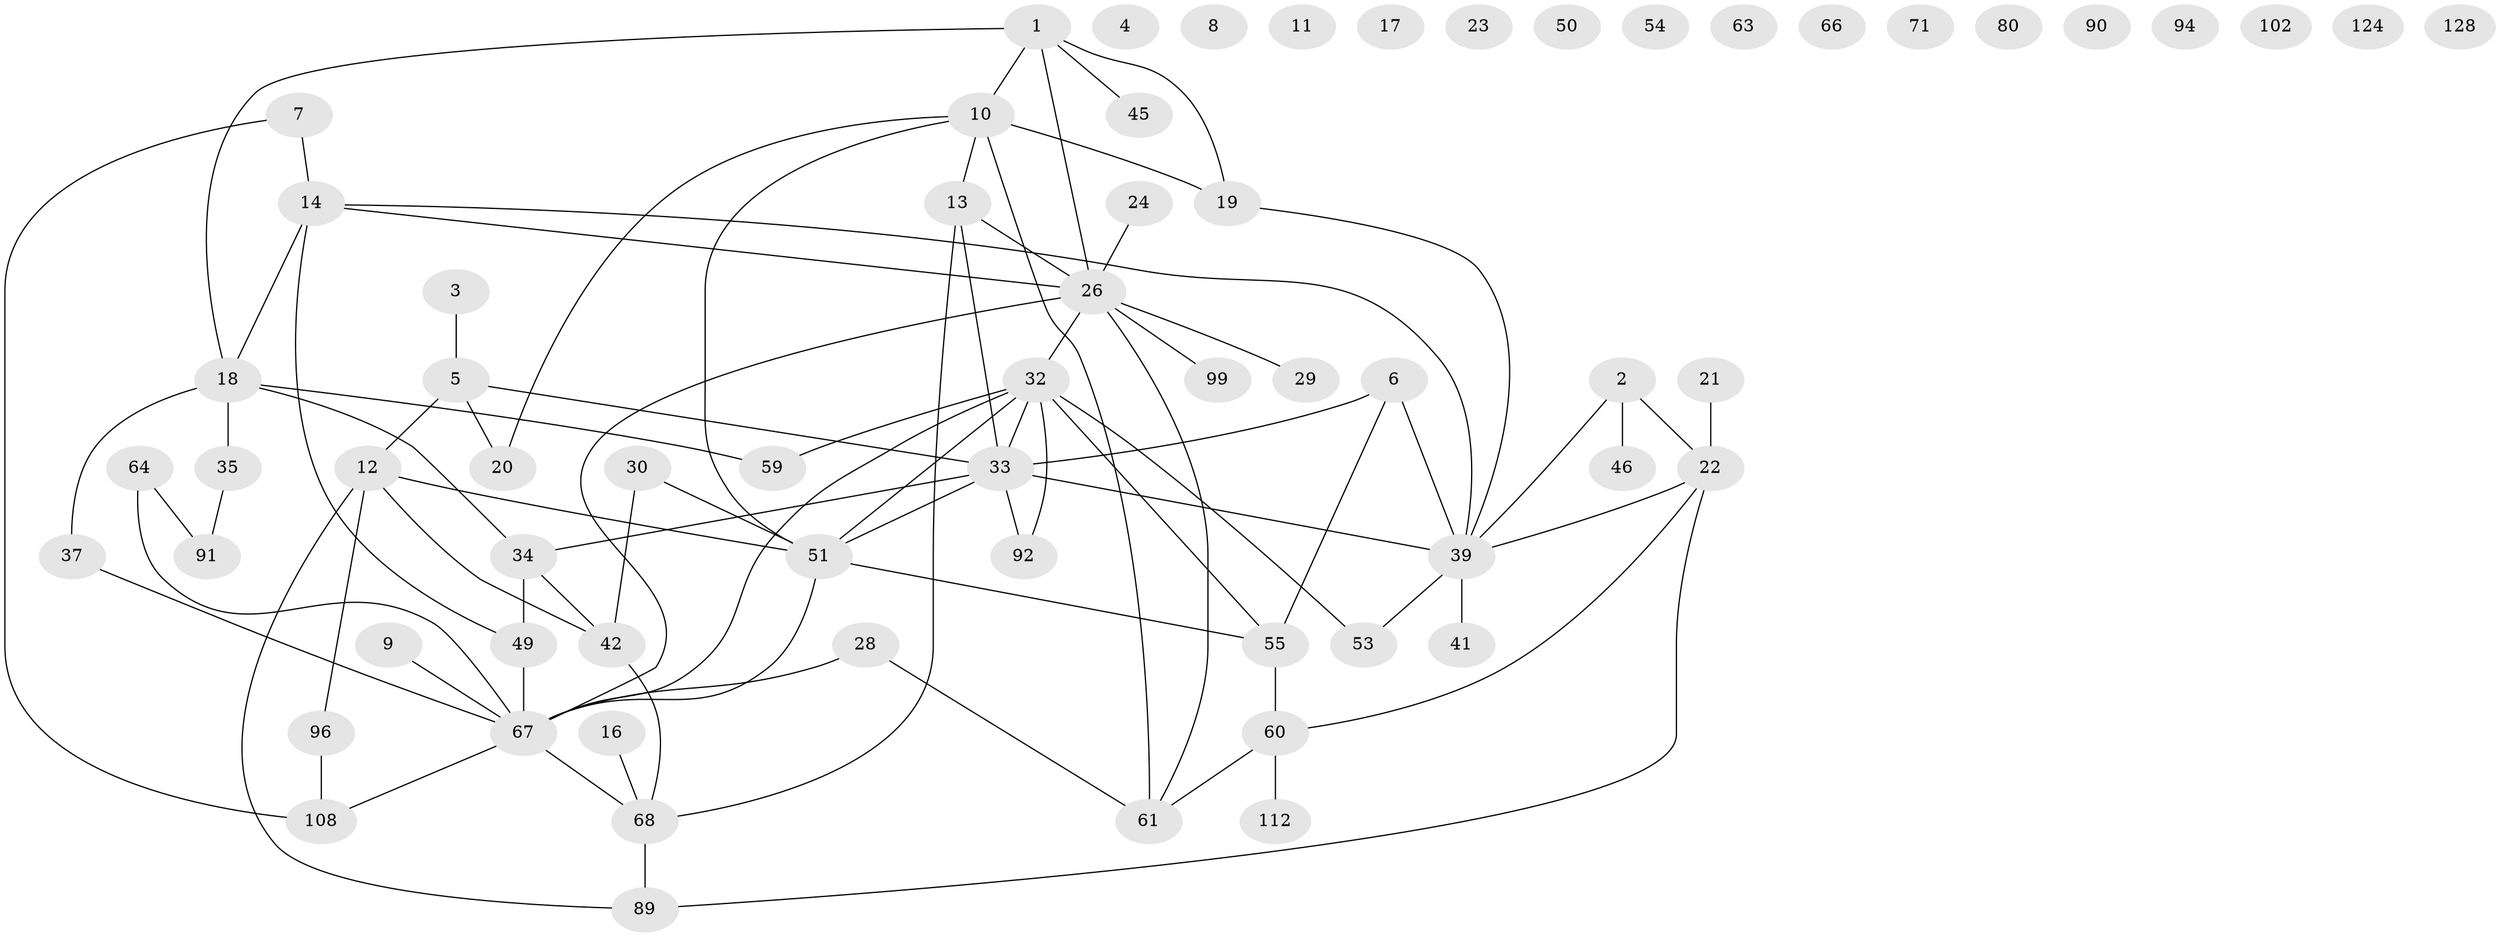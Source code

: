 // original degree distribution, {4: 0.1297709923664122, 2: 0.22137404580152673, 0: 0.11450381679389313, 3: 0.22900763358778625, 1: 0.20610687022900764, 6: 0.015267175572519083, 5: 0.08396946564885496}
// Generated by graph-tools (version 1.1) at 2025/12/03/09/25 04:12:57]
// undirected, 65 vertices, 84 edges
graph export_dot {
graph [start="1"]
  node [color=gray90,style=filled];
  1 [super="+81"];
  2 [super="+36"];
  3 [super="+70"];
  4;
  5 [super="+78"];
  6 [super="+75"];
  7 [super="+114"];
  8;
  9;
  10 [super="+107+56"];
  11;
  12 [super="+31"];
  13 [super="+86"];
  14 [super="+15"];
  16;
  17;
  18 [super="+69"];
  19 [super="+44+25"];
  20;
  21 [super="+43"];
  22 [super="+72+47"];
  23;
  24;
  26 [super="+116+104+101+27"];
  28;
  29;
  30;
  32 [super="+82+83+95"];
  33 [super="+57+40+73"];
  34 [super="+88"];
  35 [super="+65"];
  37 [super="+52"];
  39 [super="+62+119+58"];
  41;
  42 [super="+48"];
  45 [super="+97"];
  46 [super="+117"];
  49 [super="+87"];
  50;
  51 [super="+77+123+85"];
  53;
  54;
  55 [super="+118"];
  59;
  60;
  61;
  63;
  64;
  66;
  67 [super="+84"];
  68 [super="+106"];
  71;
  80 [super="+131"];
  89;
  90;
  91 [super="+127"];
  92;
  94;
  96;
  99;
  102;
  108;
  112 [super="+125"];
  124;
  128;
  1 -- 18 [weight=2];
  1 -- 26;
  1 -- 10;
  1 -- 19;
  1 -- 45;
  2 -- 39;
  2 -- 46;
  2 -- 22;
  3 -- 5;
  5 -- 33;
  5 -- 20;
  5 -- 12;
  6 -- 55;
  6 -- 39;
  6 -- 33;
  7 -- 108;
  7 -- 14;
  9 -- 67;
  10 -- 51;
  10 -- 19;
  10 -- 20;
  10 -- 61;
  10 -- 13;
  12 -- 89;
  12 -- 96;
  12 -- 51;
  12 -- 42;
  13 -- 26;
  13 -- 68;
  13 -- 33;
  14 -- 49;
  14 -- 18;
  14 -- 39;
  14 -- 26;
  16 -- 68;
  18 -- 34;
  18 -- 59;
  18 -- 35;
  18 -- 37;
  19 -- 39;
  21 -- 22;
  22 -- 60;
  22 -- 39;
  22 -- 89;
  24 -- 26;
  26 -- 99;
  26 -- 29;
  26 -- 61;
  26 -- 32 [weight=2];
  26 -- 67;
  28 -- 61;
  28 -- 67;
  30 -- 51 [weight=2];
  30 -- 42;
  32 -- 55;
  32 -- 67;
  32 -- 59;
  32 -- 51;
  32 -- 53 [weight=2];
  32 -- 33;
  32 -- 92;
  33 -- 39;
  33 -- 34;
  33 -- 51;
  33 -- 92;
  34 -- 49;
  34 -- 42;
  35 -- 91;
  37 -- 67;
  39 -- 53;
  39 -- 41;
  42 -- 68;
  49 -- 67;
  51 -- 55;
  51 -- 67;
  55 -- 60;
  60 -- 61;
  60 -- 112;
  64 -- 67;
  64 -- 91;
  67 -- 108;
  67 -- 68;
  68 -- 89;
  96 -- 108;
}
